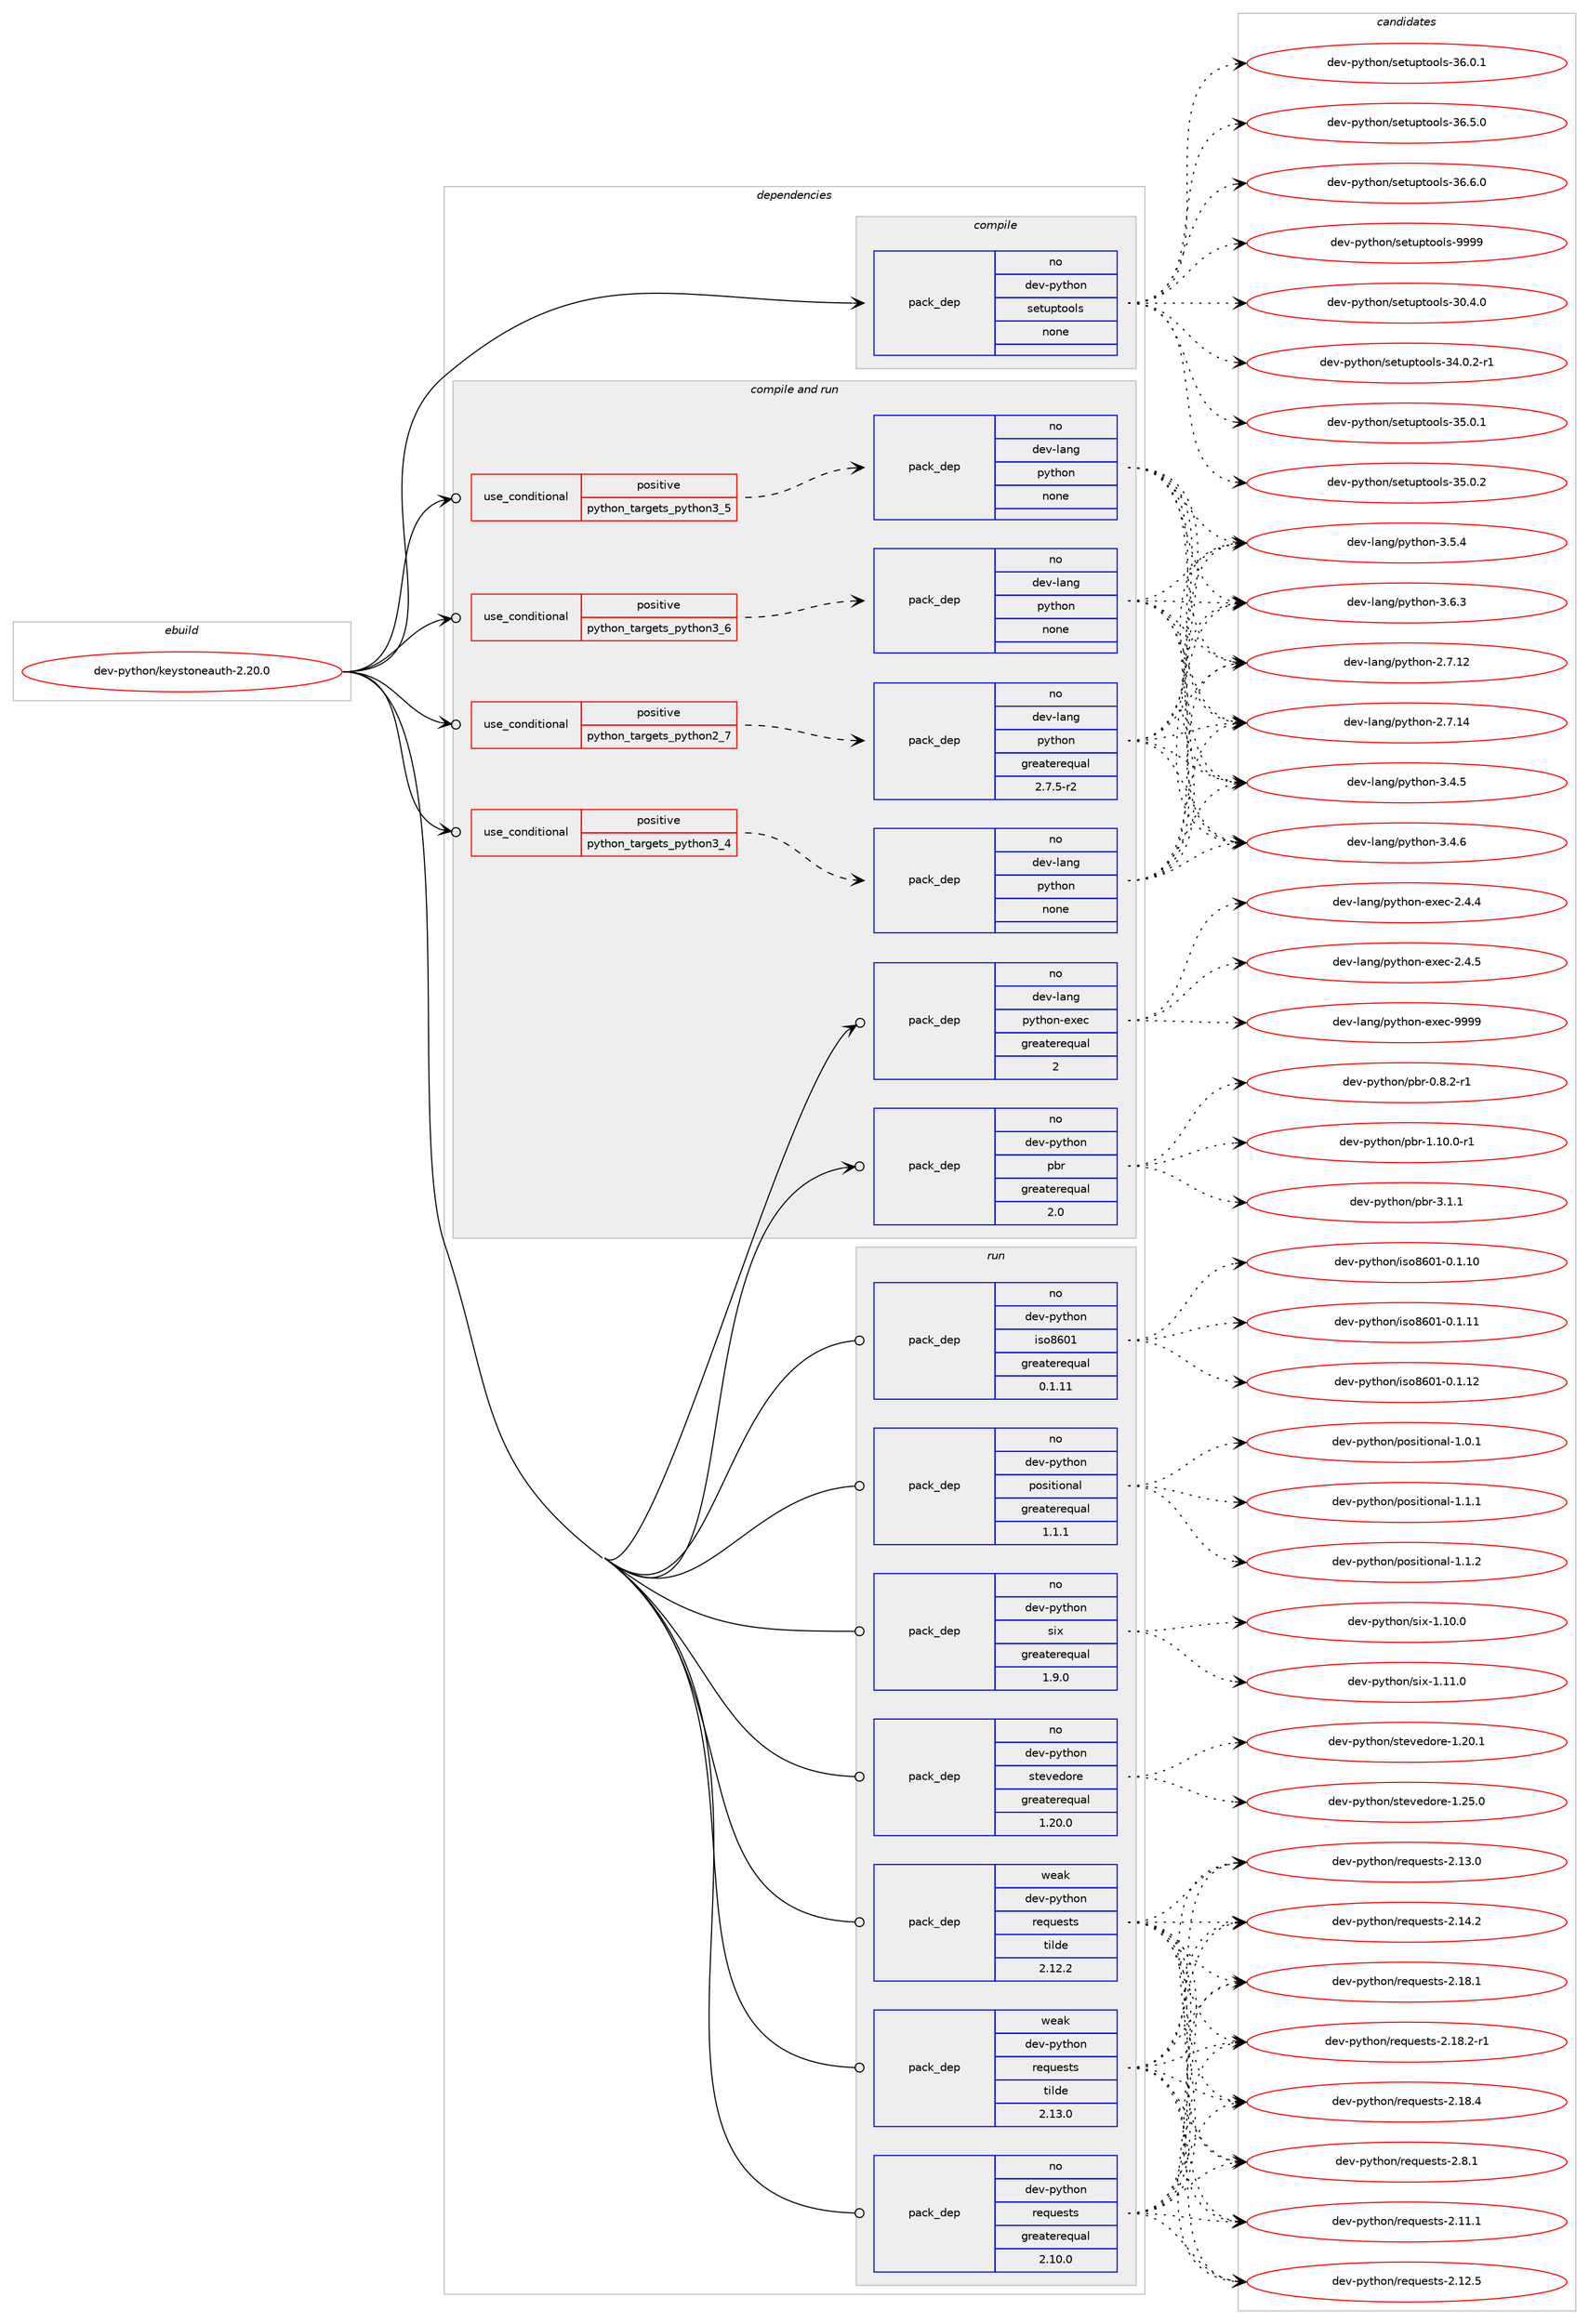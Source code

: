 digraph prolog {

# *************
# Graph options
# *************

newrank=true;
concentrate=true;
compound=true;
graph [rankdir=LR,fontname=Helvetica,fontsize=10,ranksep=1.5];#, ranksep=2.5, nodesep=0.2];
edge  [arrowhead=vee];
node  [fontname=Helvetica,fontsize=10];

# **********
# The ebuild
# **********

subgraph cluster_leftcol {
color=gray;
rank=same;
label=<<i>ebuild</i>>;
id [label="dev-python/keystoneauth-2.20.0", color=red, width=4, href="../dev-python/keystoneauth-2.20.0.svg"];
}

# ****************
# The dependencies
# ****************

subgraph cluster_midcol {
color=gray;
label=<<i>dependencies</i>>;
subgraph cluster_compile {
fillcolor="#eeeeee";
style=filled;
label=<<i>compile</i>>;
subgraph pack125109 {
dependency163702 [label=<<TABLE BORDER="0" CELLBORDER="1" CELLSPACING="0" CELLPADDING="4" WIDTH="220"><TR><TD ROWSPAN="6" CELLPADDING="30">pack_dep</TD></TR><TR><TD WIDTH="110">no</TD></TR><TR><TD>dev-python</TD></TR><TR><TD>setuptools</TD></TR><TR><TD>none</TD></TR><TR><TD></TD></TR></TABLE>>, shape=none, color=blue];
}
id:e -> dependency163702:w [weight=20,style="solid",arrowhead="vee"];
}
subgraph cluster_compileandrun {
fillcolor="#eeeeee";
style=filled;
label=<<i>compile and run</i>>;
subgraph cond34740 {
dependency163703 [label=<<TABLE BORDER="0" CELLBORDER="1" CELLSPACING="0" CELLPADDING="4"><TR><TD ROWSPAN="3" CELLPADDING="10">use_conditional</TD></TR><TR><TD>positive</TD></TR><TR><TD>python_targets_python2_7</TD></TR></TABLE>>, shape=none, color=red];
subgraph pack125110 {
dependency163704 [label=<<TABLE BORDER="0" CELLBORDER="1" CELLSPACING="0" CELLPADDING="4" WIDTH="220"><TR><TD ROWSPAN="6" CELLPADDING="30">pack_dep</TD></TR><TR><TD WIDTH="110">no</TD></TR><TR><TD>dev-lang</TD></TR><TR><TD>python</TD></TR><TR><TD>greaterequal</TD></TR><TR><TD>2.7.5-r2</TD></TR></TABLE>>, shape=none, color=blue];
}
dependency163703:e -> dependency163704:w [weight=20,style="dashed",arrowhead="vee"];
}
id:e -> dependency163703:w [weight=20,style="solid",arrowhead="odotvee"];
subgraph cond34741 {
dependency163705 [label=<<TABLE BORDER="0" CELLBORDER="1" CELLSPACING="0" CELLPADDING="4"><TR><TD ROWSPAN="3" CELLPADDING="10">use_conditional</TD></TR><TR><TD>positive</TD></TR><TR><TD>python_targets_python3_4</TD></TR></TABLE>>, shape=none, color=red];
subgraph pack125111 {
dependency163706 [label=<<TABLE BORDER="0" CELLBORDER="1" CELLSPACING="0" CELLPADDING="4" WIDTH="220"><TR><TD ROWSPAN="6" CELLPADDING="30">pack_dep</TD></TR><TR><TD WIDTH="110">no</TD></TR><TR><TD>dev-lang</TD></TR><TR><TD>python</TD></TR><TR><TD>none</TD></TR><TR><TD></TD></TR></TABLE>>, shape=none, color=blue];
}
dependency163705:e -> dependency163706:w [weight=20,style="dashed",arrowhead="vee"];
}
id:e -> dependency163705:w [weight=20,style="solid",arrowhead="odotvee"];
subgraph cond34742 {
dependency163707 [label=<<TABLE BORDER="0" CELLBORDER="1" CELLSPACING="0" CELLPADDING="4"><TR><TD ROWSPAN="3" CELLPADDING="10">use_conditional</TD></TR><TR><TD>positive</TD></TR><TR><TD>python_targets_python3_5</TD></TR></TABLE>>, shape=none, color=red];
subgraph pack125112 {
dependency163708 [label=<<TABLE BORDER="0" CELLBORDER="1" CELLSPACING="0" CELLPADDING="4" WIDTH="220"><TR><TD ROWSPAN="6" CELLPADDING="30">pack_dep</TD></TR><TR><TD WIDTH="110">no</TD></TR><TR><TD>dev-lang</TD></TR><TR><TD>python</TD></TR><TR><TD>none</TD></TR><TR><TD></TD></TR></TABLE>>, shape=none, color=blue];
}
dependency163707:e -> dependency163708:w [weight=20,style="dashed",arrowhead="vee"];
}
id:e -> dependency163707:w [weight=20,style="solid",arrowhead="odotvee"];
subgraph cond34743 {
dependency163709 [label=<<TABLE BORDER="0" CELLBORDER="1" CELLSPACING="0" CELLPADDING="4"><TR><TD ROWSPAN="3" CELLPADDING="10">use_conditional</TD></TR><TR><TD>positive</TD></TR><TR><TD>python_targets_python3_6</TD></TR></TABLE>>, shape=none, color=red];
subgraph pack125113 {
dependency163710 [label=<<TABLE BORDER="0" CELLBORDER="1" CELLSPACING="0" CELLPADDING="4" WIDTH="220"><TR><TD ROWSPAN="6" CELLPADDING="30">pack_dep</TD></TR><TR><TD WIDTH="110">no</TD></TR><TR><TD>dev-lang</TD></TR><TR><TD>python</TD></TR><TR><TD>none</TD></TR><TR><TD></TD></TR></TABLE>>, shape=none, color=blue];
}
dependency163709:e -> dependency163710:w [weight=20,style="dashed",arrowhead="vee"];
}
id:e -> dependency163709:w [weight=20,style="solid",arrowhead="odotvee"];
subgraph pack125114 {
dependency163711 [label=<<TABLE BORDER="0" CELLBORDER="1" CELLSPACING="0" CELLPADDING="4" WIDTH="220"><TR><TD ROWSPAN="6" CELLPADDING="30">pack_dep</TD></TR><TR><TD WIDTH="110">no</TD></TR><TR><TD>dev-lang</TD></TR><TR><TD>python-exec</TD></TR><TR><TD>greaterequal</TD></TR><TR><TD>2</TD></TR></TABLE>>, shape=none, color=blue];
}
id:e -> dependency163711:w [weight=20,style="solid",arrowhead="odotvee"];
subgraph pack125115 {
dependency163712 [label=<<TABLE BORDER="0" CELLBORDER="1" CELLSPACING="0" CELLPADDING="4" WIDTH="220"><TR><TD ROWSPAN="6" CELLPADDING="30">pack_dep</TD></TR><TR><TD WIDTH="110">no</TD></TR><TR><TD>dev-python</TD></TR><TR><TD>pbr</TD></TR><TR><TD>greaterequal</TD></TR><TR><TD>2.0</TD></TR></TABLE>>, shape=none, color=blue];
}
id:e -> dependency163712:w [weight=20,style="solid",arrowhead="odotvee"];
}
subgraph cluster_run {
fillcolor="#eeeeee";
style=filled;
label=<<i>run</i>>;
subgraph pack125116 {
dependency163713 [label=<<TABLE BORDER="0" CELLBORDER="1" CELLSPACING="0" CELLPADDING="4" WIDTH="220"><TR><TD ROWSPAN="6" CELLPADDING="30">pack_dep</TD></TR><TR><TD WIDTH="110">no</TD></TR><TR><TD>dev-python</TD></TR><TR><TD>iso8601</TD></TR><TR><TD>greaterequal</TD></TR><TR><TD>0.1.11</TD></TR></TABLE>>, shape=none, color=blue];
}
id:e -> dependency163713:w [weight=20,style="solid",arrowhead="odot"];
subgraph pack125117 {
dependency163714 [label=<<TABLE BORDER="0" CELLBORDER="1" CELLSPACING="0" CELLPADDING="4" WIDTH="220"><TR><TD ROWSPAN="6" CELLPADDING="30">pack_dep</TD></TR><TR><TD WIDTH="110">no</TD></TR><TR><TD>dev-python</TD></TR><TR><TD>positional</TD></TR><TR><TD>greaterequal</TD></TR><TR><TD>1.1.1</TD></TR></TABLE>>, shape=none, color=blue];
}
id:e -> dependency163714:w [weight=20,style="solid",arrowhead="odot"];
subgraph pack125118 {
dependency163715 [label=<<TABLE BORDER="0" CELLBORDER="1" CELLSPACING="0" CELLPADDING="4" WIDTH="220"><TR><TD ROWSPAN="6" CELLPADDING="30">pack_dep</TD></TR><TR><TD WIDTH="110">no</TD></TR><TR><TD>dev-python</TD></TR><TR><TD>requests</TD></TR><TR><TD>greaterequal</TD></TR><TR><TD>2.10.0</TD></TR></TABLE>>, shape=none, color=blue];
}
id:e -> dependency163715:w [weight=20,style="solid",arrowhead="odot"];
subgraph pack125119 {
dependency163716 [label=<<TABLE BORDER="0" CELLBORDER="1" CELLSPACING="0" CELLPADDING="4" WIDTH="220"><TR><TD ROWSPAN="6" CELLPADDING="30">pack_dep</TD></TR><TR><TD WIDTH="110">no</TD></TR><TR><TD>dev-python</TD></TR><TR><TD>six</TD></TR><TR><TD>greaterequal</TD></TR><TR><TD>1.9.0</TD></TR></TABLE>>, shape=none, color=blue];
}
id:e -> dependency163716:w [weight=20,style="solid",arrowhead="odot"];
subgraph pack125120 {
dependency163717 [label=<<TABLE BORDER="0" CELLBORDER="1" CELLSPACING="0" CELLPADDING="4" WIDTH="220"><TR><TD ROWSPAN="6" CELLPADDING="30">pack_dep</TD></TR><TR><TD WIDTH="110">no</TD></TR><TR><TD>dev-python</TD></TR><TR><TD>stevedore</TD></TR><TR><TD>greaterequal</TD></TR><TR><TD>1.20.0</TD></TR></TABLE>>, shape=none, color=blue];
}
id:e -> dependency163717:w [weight=20,style="solid",arrowhead="odot"];
subgraph pack125121 {
dependency163718 [label=<<TABLE BORDER="0" CELLBORDER="1" CELLSPACING="0" CELLPADDING="4" WIDTH="220"><TR><TD ROWSPAN="6" CELLPADDING="30">pack_dep</TD></TR><TR><TD WIDTH="110">weak</TD></TR><TR><TD>dev-python</TD></TR><TR><TD>requests</TD></TR><TR><TD>tilde</TD></TR><TR><TD>2.12.2</TD></TR></TABLE>>, shape=none, color=blue];
}
id:e -> dependency163718:w [weight=20,style="solid",arrowhead="odot"];
subgraph pack125122 {
dependency163719 [label=<<TABLE BORDER="0" CELLBORDER="1" CELLSPACING="0" CELLPADDING="4" WIDTH="220"><TR><TD ROWSPAN="6" CELLPADDING="30">pack_dep</TD></TR><TR><TD WIDTH="110">weak</TD></TR><TR><TD>dev-python</TD></TR><TR><TD>requests</TD></TR><TR><TD>tilde</TD></TR><TR><TD>2.13.0</TD></TR></TABLE>>, shape=none, color=blue];
}
id:e -> dependency163719:w [weight=20,style="solid",arrowhead="odot"];
}
}

# **************
# The candidates
# **************

subgraph cluster_choices {
rank=same;
color=gray;
label=<<i>candidates</i>>;

subgraph choice125109 {
color=black;
nodesep=1;
choice100101118451121211161041111104711510111611711211611111110811545514846524648 [label="dev-python/setuptools-30.4.0", color=red, width=4,href="../dev-python/setuptools-30.4.0.svg"];
choice1001011184511212111610411111047115101116117112116111111108115455152464846504511449 [label="dev-python/setuptools-34.0.2-r1", color=red, width=4,href="../dev-python/setuptools-34.0.2-r1.svg"];
choice100101118451121211161041111104711510111611711211611111110811545515346484649 [label="dev-python/setuptools-35.0.1", color=red, width=4,href="../dev-python/setuptools-35.0.1.svg"];
choice100101118451121211161041111104711510111611711211611111110811545515346484650 [label="dev-python/setuptools-35.0.2", color=red, width=4,href="../dev-python/setuptools-35.0.2.svg"];
choice100101118451121211161041111104711510111611711211611111110811545515446484649 [label="dev-python/setuptools-36.0.1", color=red, width=4,href="../dev-python/setuptools-36.0.1.svg"];
choice100101118451121211161041111104711510111611711211611111110811545515446534648 [label="dev-python/setuptools-36.5.0", color=red, width=4,href="../dev-python/setuptools-36.5.0.svg"];
choice100101118451121211161041111104711510111611711211611111110811545515446544648 [label="dev-python/setuptools-36.6.0", color=red, width=4,href="../dev-python/setuptools-36.6.0.svg"];
choice10010111845112121116104111110471151011161171121161111111081154557575757 [label="dev-python/setuptools-9999", color=red, width=4,href="../dev-python/setuptools-9999.svg"];
dependency163702:e -> choice100101118451121211161041111104711510111611711211611111110811545514846524648:w [style=dotted,weight="100"];
dependency163702:e -> choice1001011184511212111610411111047115101116117112116111111108115455152464846504511449:w [style=dotted,weight="100"];
dependency163702:e -> choice100101118451121211161041111104711510111611711211611111110811545515346484649:w [style=dotted,weight="100"];
dependency163702:e -> choice100101118451121211161041111104711510111611711211611111110811545515346484650:w [style=dotted,weight="100"];
dependency163702:e -> choice100101118451121211161041111104711510111611711211611111110811545515446484649:w [style=dotted,weight="100"];
dependency163702:e -> choice100101118451121211161041111104711510111611711211611111110811545515446534648:w [style=dotted,weight="100"];
dependency163702:e -> choice100101118451121211161041111104711510111611711211611111110811545515446544648:w [style=dotted,weight="100"];
dependency163702:e -> choice10010111845112121116104111110471151011161171121161111111081154557575757:w [style=dotted,weight="100"];
}
subgraph choice125110 {
color=black;
nodesep=1;
choice10010111845108971101034711212111610411111045504655464950 [label="dev-lang/python-2.7.12", color=red, width=4,href="../dev-lang/python-2.7.12.svg"];
choice10010111845108971101034711212111610411111045504655464952 [label="dev-lang/python-2.7.14", color=red, width=4,href="../dev-lang/python-2.7.14.svg"];
choice100101118451089711010347112121116104111110455146524653 [label="dev-lang/python-3.4.5", color=red, width=4,href="../dev-lang/python-3.4.5.svg"];
choice100101118451089711010347112121116104111110455146524654 [label="dev-lang/python-3.4.6", color=red, width=4,href="../dev-lang/python-3.4.6.svg"];
choice100101118451089711010347112121116104111110455146534652 [label="dev-lang/python-3.5.4", color=red, width=4,href="../dev-lang/python-3.5.4.svg"];
choice100101118451089711010347112121116104111110455146544651 [label="dev-lang/python-3.6.3", color=red, width=4,href="../dev-lang/python-3.6.3.svg"];
dependency163704:e -> choice10010111845108971101034711212111610411111045504655464950:w [style=dotted,weight="100"];
dependency163704:e -> choice10010111845108971101034711212111610411111045504655464952:w [style=dotted,weight="100"];
dependency163704:e -> choice100101118451089711010347112121116104111110455146524653:w [style=dotted,weight="100"];
dependency163704:e -> choice100101118451089711010347112121116104111110455146524654:w [style=dotted,weight="100"];
dependency163704:e -> choice100101118451089711010347112121116104111110455146534652:w [style=dotted,weight="100"];
dependency163704:e -> choice100101118451089711010347112121116104111110455146544651:w [style=dotted,weight="100"];
}
subgraph choice125111 {
color=black;
nodesep=1;
choice10010111845108971101034711212111610411111045504655464950 [label="dev-lang/python-2.7.12", color=red, width=4,href="../dev-lang/python-2.7.12.svg"];
choice10010111845108971101034711212111610411111045504655464952 [label="dev-lang/python-2.7.14", color=red, width=4,href="../dev-lang/python-2.7.14.svg"];
choice100101118451089711010347112121116104111110455146524653 [label="dev-lang/python-3.4.5", color=red, width=4,href="../dev-lang/python-3.4.5.svg"];
choice100101118451089711010347112121116104111110455146524654 [label="dev-lang/python-3.4.6", color=red, width=4,href="../dev-lang/python-3.4.6.svg"];
choice100101118451089711010347112121116104111110455146534652 [label="dev-lang/python-3.5.4", color=red, width=4,href="../dev-lang/python-3.5.4.svg"];
choice100101118451089711010347112121116104111110455146544651 [label="dev-lang/python-3.6.3", color=red, width=4,href="../dev-lang/python-3.6.3.svg"];
dependency163706:e -> choice10010111845108971101034711212111610411111045504655464950:w [style=dotted,weight="100"];
dependency163706:e -> choice10010111845108971101034711212111610411111045504655464952:w [style=dotted,weight="100"];
dependency163706:e -> choice100101118451089711010347112121116104111110455146524653:w [style=dotted,weight="100"];
dependency163706:e -> choice100101118451089711010347112121116104111110455146524654:w [style=dotted,weight="100"];
dependency163706:e -> choice100101118451089711010347112121116104111110455146534652:w [style=dotted,weight="100"];
dependency163706:e -> choice100101118451089711010347112121116104111110455146544651:w [style=dotted,weight="100"];
}
subgraph choice125112 {
color=black;
nodesep=1;
choice10010111845108971101034711212111610411111045504655464950 [label="dev-lang/python-2.7.12", color=red, width=4,href="../dev-lang/python-2.7.12.svg"];
choice10010111845108971101034711212111610411111045504655464952 [label="dev-lang/python-2.7.14", color=red, width=4,href="../dev-lang/python-2.7.14.svg"];
choice100101118451089711010347112121116104111110455146524653 [label="dev-lang/python-3.4.5", color=red, width=4,href="../dev-lang/python-3.4.5.svg"];
choice100101118451089711010347112121116104111110455146524654 [label="dev-lang/python-3.4.6", color=red, width=4,href="../dev-lang/python-3.4.6.svg"];
choice100101118451089711010347112121116104111110455146534652 [label="dev-lang/python-3.5.4", color=red, width=4,href="../dev-lang/python-3.5.4.svg"];
choice100101118451089711010347112121116104111110455146544651 [label="dev-lang/python-3.6.3", color=red, width=4,href="../dev-lang/python-3.6.3.svg"];
dependency163708:e -> choice10010111845108971101034711212111610411111045504655464950:w [style=dotted,weight="100"];
dependency163708:e -> choice10010111845108971101034711212111610411111045504655464952:w [style=dotted,weight="100"];
dependency163708:e -> choice100101118451089711010347112121116104111110455146524653:w [style=dotted,weight="100"];
dependency163708:e -> choice100101118451089711010347112121116104111110455146524654:w [style=dotted,weight="100"];
dependency163708:e -> choice100101118451089711010347112121116104111110455146534652:w [style=dotted,weight="100"];
dependency163708:e -> choice100101118451089711010347112121116104111110455146544651:w [style=dotted,weight="100"];
}
subgraph choice125113 {
color=black;
nodesep=1;
choice10010111845108971101034711212111610411111045504655464950 [label="dev-lang/python-2.7.12", color=red, width=4,href="../dev-lang/python-2.7.12.svg"];
choice10010111845108971101034711212111610411111045504655464952 [label="dev-lang/python-2.7.14", color=red, width=4,href="../dev-lang/python-2.7.14.svg"];
choice100101118451089711010347112121116104111110455146524653 [label="dev-lang/python-3.4.5", color=red, width=4,href="../dev-lang/python-3.4.5.svg"];
choice100101118451089711010347112121116104111110455146524654 [label="dev-lang/python-3.4.6", color=red, width=4,href="../dev-lang/python-3.4.6.svg"];
choice100101118451089711010347112121116104111110455146534652 [label="dev-lang/python-3.5.4", color=red, width=4,href="../dev-lang/python-3.5.4.svg"];
choice100101118451089711010347112121116104111110455146544651 [label="dev-lang/python-3.6.3", color=red, width=4,href="../dev-lang/python-3.6.3.svg"];
dependency163710:e -> choice10010111845108971101034711212111610411111045504655464950:w [style=dotted,weight="100"];
dependency163710:e -> choice10010111845108971101034711212111610411111045504655464952:w [style=dotted,weight="100"];
dependency163710:e -> choice100101118451089711010347112121116104111110455146524653:w [style=dotted,weight="100"];
dependency163710:e -> choice100101118451089711010347112121116104111110455146524654:w [style=dotted,weight="100"];
dependency163710:e -> choice100101118451089711010347112121116104111110455146534652:w [style=dotted,weight="100"];
dependency163710:e -> choice100101118451089711010347112121116104111110455146544651:w [style=dotted,weight="100"];
}
subgraph choice125114 {
color=black;
nodesep=1;
choice1001011184510897110103471121211161041111104510112010199455046524652 [label="dev-lang/python-exec-2.4.4", color=red, width=4,href="../dev-lang/python-exec-2.4.4.svg"];
choice1001011184510897110103471121211161041111104510112010199455046524653 [label="dev-lang/python-exec-2.4.5", color=red, width=4,href="../dev-lang/python-exec-2.4.5.svg"];
choice10010111845108971101034711212111610411111045101120101994557575757 [label="dev-lang/python-exec-9999", color=red, width=4,href="../dev-lang/python-exec-9999.svg"];
dependency163711:e -> choice1001011184510897110103471121211161041111104510112010199455046524652:w [style=dotted,weight="100"];
dependency163711:e -> choice1001011184510897110103471121211161041111104510112010199455046524653:w [style=dotted,weight="100"];
dependency163711:e -> choice10010111845108971101034711212111610411111045101120101994557575757:w [style=dotted,weight="100"];
}
subgraph choice125115 {
color=black;
nodesep=1;
choice1001011184511212111610411111047112981144548465646504511449 [label="dev-python/pbr-0.8.2-r1", color=red, width=4,href="../dev-python/pbr-0.8.2-r1.svg"];
choice100101118451121211161041111104711298114454946494846484511449 [label="dev-python/pbr-1.10.0-r1", color=red, width=4,href="../dev-python/pbr-1.10.0-r1.svg"];
choice100101118451121211161041111104711298114455146494649 [label="dev-python/pbr-3.1.1", color=red, width=4,href="../dev-python/pbr-3.1.1.svg"];
dependency163712:e -> choice1001011184511212111610411111047112981144548465646504511449:w [style=dotted,weight="100"];
dependency163712:e -> choice100101118451121211161041111104711298114454946494846484511449:w [style=dotted,weight="100"];
dependency163712:e -> choice100101118451121211161041111104711298114455146494649:w [style=dotted,weight="100"];
}
subgraph choice125116 {
color=black;
nodesep=1;
choice10010111845112121116104111110471051151115654484945484649464948 [label="dev-python/iso8601-0.1.10", color=red, width=4,href="../dev-python/iso8601-0.1.10.svg"];
choice10010111845112121116104111110471051151115654484945484649464949 [label="dev-python/iso8601-0.1.11", color=red, width=4,href="../dev-python/iso8601-0.1.11.svg"];
choice10010111845112121116104111110471051151115654484945484649464950 [label="dev-python/iso8601-0.1.12", color=red, width=4,href="../dev-python/iso8601-0.1.12.svg"];
dependency163713:e -> choice10010111845112121116104111110471051151115654484945484649464948:w [style=dotted,weight="100"];
dependency163713:e -> choice10010111845112121116104111110471051151115654484945484649464949:w [style=dotted,weight="100"];
dependency163713:e -> choice10010111845112121116104111110471051151115654484945484649464950:w [style=dotted,weight="100"];
}
subgraph choice125117 {
color=black;
nodesep=1;
choice100101118451121211161041111104711211111510511610511111097108454946484649 [label="dev-python/positional-1.0.1", color=red, width=4,href="../dev-python/positional-1.0.1.svg"];
choice100101118451121211161041111104711211111510511610511111097108454946494649 [label="dev-python/positional-1.1.1", color=red, width=4,href="../dev-python/positional-1.1.1.svg"];
choice100101118451121211161041111104711211111510511610511111097108454946494650 [label="dev-python/positional-1.1.2", color=red, width=4,href="../dev-python/positional-1.1.2.svg"];
dependency163714:e -> choice100101118451121211161041111104711211111510511610511111097108454946484649:w [style=dotted,weight="100"];
dependency163714:e -> choice100101118451121211161041111104711211111510511610511111097108454946494649:w [style=dotted,weight="100"];
dependency163714:e -> choice100101118451121211161041111104711211111510511610511111097108454946494650:w [style=dotted,weight="100"];
}
subgraph choice125118 {
color=black;
nodesep=1;
choice100101118451121211161041111104711410111311710111511611545504649494649 [label="dev-python/requests-2.11.1", color=red, width=4,href="../dev-python/requests-2.11.1.svg"];
choice100101118451121211161041111104711410111311710111511611545504649504653 [label="dev-python/requests-2.12.5", color=red, width=4,href="../dev-python/requests-2.12.5.svg"];
choice100101118451121211161041111104711410111311710111511611545504649514648 [label="dev-python/requests-2.13.0", color=red, width=4,href="../dev-python/requests-2.13.0.svg"];
choice100101118451121211161041111104711410111311710111511611545504649524650 [label="dev-python/requests-2.14.2", color=red, width=4,href="../dev-python/requests-2.14.2.svg"];
choice100101118451121211161041111104711410111311710111511611545504649564649 [label="dev-python/requests-2.18.1", color=red, width=4,href="../dev-python/requests-2.18.1.svg"];
choice1001011184511212111610411111047114101113117101115116115455046495646504511449 [label="dev-python/requests-2.18.2-r1", color=red, width=4,href="../dev-python/requests-2.18.2-r1.svg"];
choice100101118451121211161041111104711410111311710111511611545504649564652 [label="dev-python/requests-2.18.4", color=red, width=4,href="../dev-python/requests-2.18.4.svg"];
choice1001011184511212111610411111047114101113117101115116115455046564649 [label="dev-python/requests-2.8.1", color=red, width=4,href="../dev-python/requests-2.8.1.svg"];
dependency163715:e -> choice100101118451121211161041111104711410111311710111511611545504649494649:w [style=dotted,weight="100"];
dependency163715:e -> choice100101118451121211161041111104711410111311710111511611545504649504653:w [style=dotted,weight="100"];
dependency163715:e -> choice100101118451121211161041111104711410111311710111511611545504649514648:w [style=dotted,weight="100"];
dependency163715:e -> choice100101118451121211161041111104711410111311710111511611545504649524650:w [style=dotted,weight="100"];
dependency163715:e -> choice100101118451121211161041111104711410111311710111511611545504649564649:w [style=dotted,weight="100"];
dependency163715:e -> choice1001011184511212111610411111047114101113117101115116115455046495646504511449:w [style=dotted,weight="100"];
dependency163715:e -> choice100101118451121211161041111104711410111311710111511611545504649564652:w [style=dotted,weight="100"];
dependency163715:e -> choice1001011184511212111610411111047114101113117101115116115455046564649:w [style=dotted,weight="100"];
}
subgraph choice125119 {
color=black;
nodesep=1;
choice100101118451121211161041111104711510512045494649484648 [label="dev-python/six-1.10.0", color=red, width=4,href="../dev-python/six-1.10.0.svg"];
choice100101118451121211161041111104711510512045494649494648 [label="dev-python/six-1.11.0", color=red, width=4,href="../dev-python/six-1.11.0.svg"];
dependency163716:e -> choice100101118451121211161041111104711510512045494649484648:w [style=dotted,weight="100"];
dependency163716:e -> choice100101118451121211161041111104711510512045494649494648:w [style=dotted,weight="100"];
}
subgraph choice125120 {
color=black;
nodesep=1;
choice100101118451121211161041111104711511610111810110011111410145494650484649 [label="dev-python/stevedore-1.20.1", color=red, width=4,href="../dev-python/stevedore-1.20.1.svg"];
choice100101118451121211161041111104711511610111810110011111410145494650534648 [label="dev-python/stevedore-1.25.0", color=red, width=4,href="../dev-python/stevedore-1.25.0.svg"];
dependency163717:e -> choice100101118451121211161041111104711511610111810110011111410145494650484649:w [style=dotted,weight="100"];
dependency163717:e -> choice100101118451121211161041111104711511610111810110011111410145494650534648:w [style=dotted,weight="100"];
}
subgraph choice125121 {
color=black;
nodesep=1;
choice100101118451121211161041111104711410111311710111511611545504649494649 [label="dev-python/requests-2.11.1", color=red, width=4,href="../dev-python/requests-2.11.1.svg"];
choice100101118451121211161041111104711410111311710111511611545504649504653 [label="dev-python/requests-2.12.5", color=red, width=4,href="../dev-python/requests-2.12.5.svg"];
choice100101118451121211161041111104711410111311710111511611545504649514648 [label="dev-python/requests-2.13.0", color=red, width=4,href="../dev-python/requests-2.13.0.svg"];
choice100101118451121211161041111104711410111311710111511611545504649524650 [label="dev-python/requests-2.14.2", color=red, width=4,href="../dev-python/requests-2.14.2.svg"];
choice100101118451121211161041111104711410111311710111511611545504649564649 [label="dev-python/requests-2.18.1", color=red, width=4,href="../dev-python/requests-2.18.1.svg"];
choice1001011184511212111610411111047114101113117101115116115455046495646504511449 [label="dev-python/requests-2.18.2-r1", color=red, width=4,href="../dev-python/requests-2.18.2-r1.svg"];
choice100101118451121211161041111104711410111311710111511611545504649564652 [label="dev-python/requests-2.18.4", color=red, width=4,href="../dev-python/requests-2.18.4.svg"];
choice1001011184511212111610411111047114101113117101115116115455046564649 [label="dev-python/requests-2.8.1", color=red, width=4,href="../dev-python/requests-2.8.1.svg"];
dependency163718:e -> choice100101118451121211161041111104711410111311710111511611545504649494649:w [style=dotted,weight="100"];
dependency163718:e -> choice100101118451121211161041111104711410111311710111511611545504649504653:w [style=dotted,weight="100"];
dependency163718:e -> choice100101118451121211161041111104711410111311710111511611545504649514648:w [style=dotted,weight="100"];
dependency163718:e -> choice100101118451121211161041111104711410111311710111511611545504649524650:w [style=dotted,weight="100"];
dependency163718:e -> choice100101118451121211161041111104711410111311710111511611545504649564649:w [style=dotted,weight="100"];
dependency163718:e -> choice1001011184511212111610411111047114101113117101115116115455046495646504511449:w [style=dotted,weight="100"];
dependency163718:e -> choice100101118451121211161041111104711410111311710111511611545504649564652:w [style=dotted,weight="100"];
dependency163718:e -> choice1001011184511212111610411111047114101113117101115116115455046564649:w [style=dotted,weight="100"];
}
subgraph choice125122 {
color=black;
nodesep=1;
choice100101118451121211161041111104711410111311710111511611545504649494649 [label="dev-python/requests-2.11.1", color=red, width=4,href="../dev-python/requests-2.11.1.svg"];
choice100101118451121211161041111104711410111311710111511611545504649504653 [label="dev-python/requests-2.12.5", color=red, width=4,href="../dev-python/requests-2.12.5.svg"];
choice100101118451121211161041111104711410111311710111511611545504649514648 [label="dev-python/requests-2.13.0", color=red, width=4,href="../dev-python/requests-2.13.0.svg"];
choice100101118451121211161041111104711410111311710111511611545504649524650 [label="dev-python/requests-2.14.2", color=red, width=4,href="../dev-python/requests-2.14.2.svg"];
choice100101118451121211161041111104711410111311710111511611545504649564649 [label="dev-python/requests-2.18.1", color=red, width=4,href="../dev-python/requests-2.18.1.svg"];
choice1001011184511212111610411111047114101113117101115116115455046495646504511449 [label="dev-python/requests-2.18.2-r1", color=red, width=4,href="../dev-python/requests-2.18.2-r1.svg"];
choice100101118451121211161041111104711410111311710111511611545504649564652 [label="dev-python/requests-2.18.4", color=red, width=4,href="../dev-python/requests-2.18.4.svg"];
choice1001011184511212111610411111047114101113117101115116115455046564649 [label="dev-python/requests-2.8.1", color=red, width=4,href="../dev-python/requests-2.8.1.svg"];
dependency163719:e -> choice100101118451121211161041111104711410111311710111511611545504649494649:w [style=dotted,weight="100"];
dependency163719:e -> choice100101118451121211161041111104711410111311710111511611545504649504653:w [style=dotted,weight="100"];
dependency163719:e -> choice100101118451121211161041111104711410111311710111511611545504649514648:w [style=dotted,weight="100"];
dependency163719:e -> choice100101118451121211161041111104711410111311710111511611545504649524650:w [style=dotted,weight="100"];
dependency163719:e -> choice100101118451121211161041111104711410111311710111511611545504649564649:w [style=dotted,weight="100"];
dependency163719:e -> choice1001011184511212111610411111047114101113117101115116115455046495646504511449:w [style=dotted,weight="100"];
dependency163719:e -> choice100101118451121211161041111104711410111311710111511611545504649564652:w [style=dotted,weight="100"];
dependency163719:e -> choice1001011184511212111610411111047114101113117101115116115455046564649:w [style=dotted,weight="100"];
}
}

}
